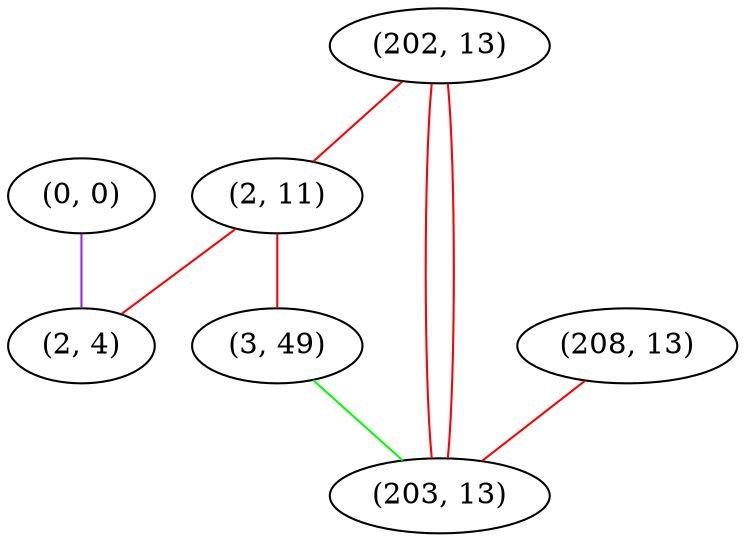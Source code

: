 graph "" {
"(0, 0)";
"(202, 13)";
"(2, 11)";
"(3, 49)";
"(208, 13)";
"(2, 4)";
"(203, 13)";
"(0, 0)" -- "(2, 4)"  [color=purple, key=0, weight=4];
"(202, 13)" -- "(2, 11)"  [color=red, key=0, weight=1];
"(202, 13)" -- "(203, 13)"  [color=red, key=0, weight=1];
"(202, 13)" -- "(203, 13)"  [color=red, key=1, weight=1];
"(2, 11)" -- "(3, 49)"  [color=red, key=0, weight=1];
"(2, 11)" -- "(2, 4)"  [color=red, key=0, weight=1];
"(3, 49)" -- "(203, 13)"  [color=green, key=0, weight=2];
"(208, 13)" -- "(203, 13)"  [color=red, key=0, weight=1];
}
